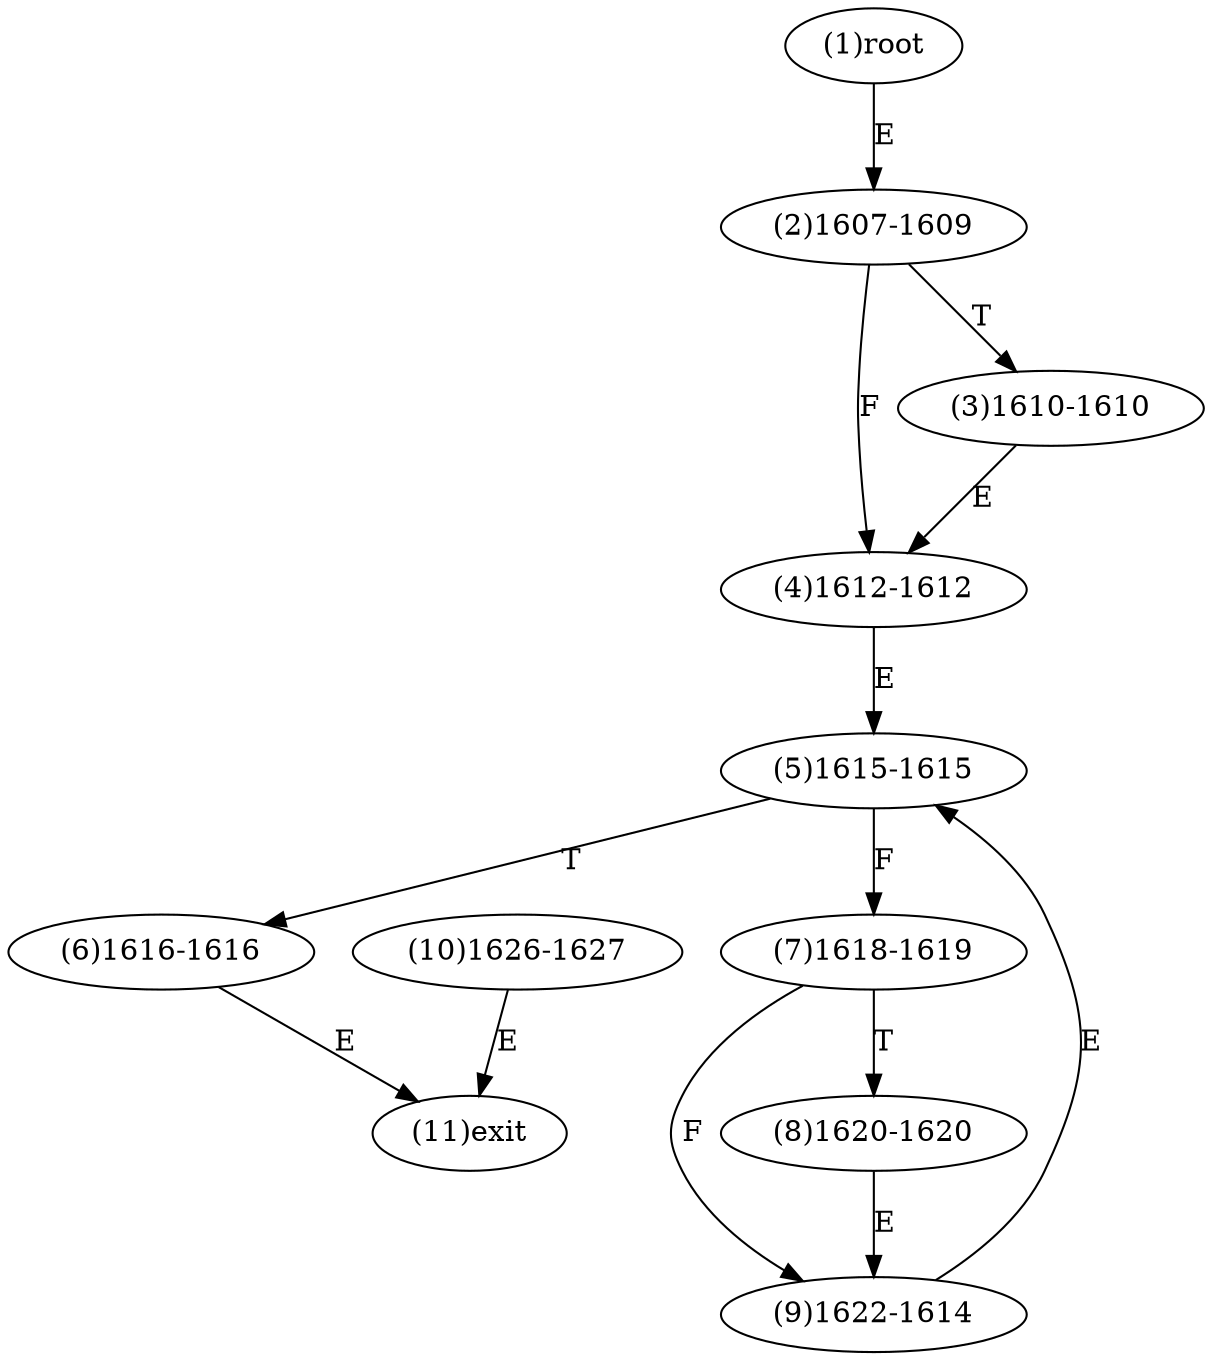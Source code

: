 digraph "" { 
1[ label="(1)root"];
2[ label="(2)1607-1609"];
3[ label="(3)1610-1610"];
4[ label="(4)1612-1612"];
5[ label="(5)1615-1615"];
6[ label="(6)1616-1616"];
7[ label="(7)1618-1619"];
8[ label="(8)1620-1620"];
9[ label="(9)1622-1614"];
10[ label="(10)1626-1627"];
11[ label="(11)exit"];
1->2[ label="E"];
2->4[ label="F"];
2->3[ label="T"];
3->4[ label="E"];
4->5[ label="E"];
5->7[ label="F"];
5->6[ label="T"];
6->11[ label="E"];
7->9[ label="F"];
7->8[ label="T"];
8->9[ label="E"];
9->5[ label="E"];
10->11[ label="E"];
}